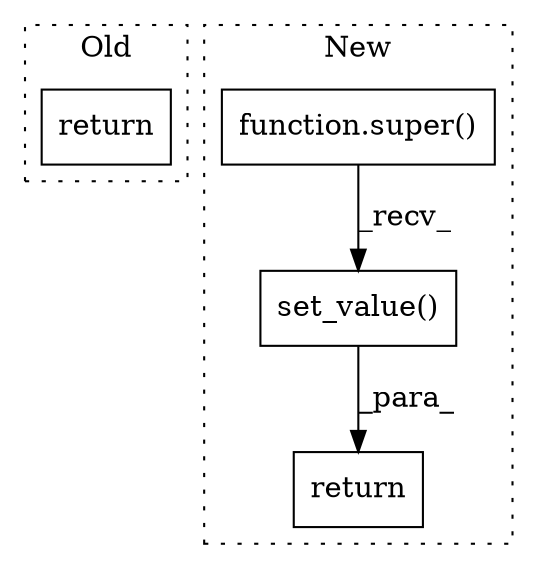 digraph G {
subgraph cluster0 {
1 [label="return" a="93" s="2119" l="7" shape="box"];
label = "Old";
style="dotted";
}
subgraph cluster1 {
2 [label="set_value()" a="75" s="2558,2585" l="18,1" shape="box"];
3 [label="function.super()" a="75" s="2558" l="7" shape="box"];
4 [label="return" a="93" s="2551" l="7" shape="box"];
label = "New";
style="dotted";
}
2 -> 4 [label="_para_"];
3 -> 2 [label="_recv_"];
}